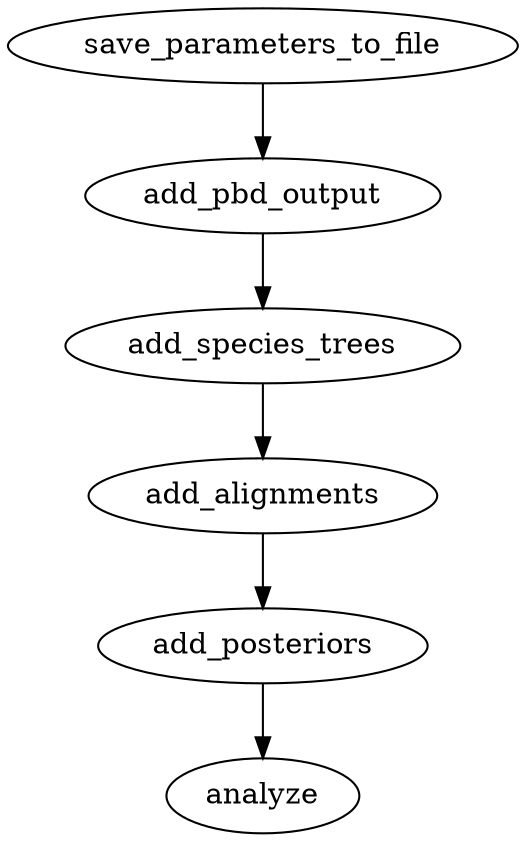 digraph G {
0[label="save_parameters_to_file"];
1[label="add_pbd_output"];
2[label="add_species_trees"];
3[label="add_alignments"];
4[label="add_posteriors"];
5[label="analyze"];
0->1;
1->2;
2->3;
3->4;
4->5;
}
